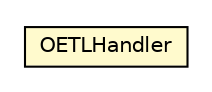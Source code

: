 #!/usr/local/bin/dot
#
# Class diagram 
# Generated by UMLGraph version R5_6-24-gf6e263 (http://www.umlgraph.org/)
#

digraph G {
	edge [fontname="Helvetica",fontsize=10,labelfontname="Helvetica",labelfontsize=10];
	node [fontname="Helvetica",fontsize=10,shape=plaintext];
	nodesep=0.25;
	ranksep=0.5;
	// com.orientechnologies.orient.etl.http.OETLHandler
	c1656187 [label=<<table title="com.orientechnologies.orient.etl.http.OETLHandler" border="0" cellborder="1" cellspacing="0" cellpadding="2" port="p" bgcolor="lemonChiffon" href="./OETLHandler.html">
		<tr><td><table border="0" cellspacing="0" cellpadding="1">
<tr><td align="center" balign="center"> OETLHandler </td></tr>
		</table></td></tr>
		</table>>, URL="./OETLHandler.html", fontname="Helvetica", fontcolor="black", fontsize=10.0];
}

